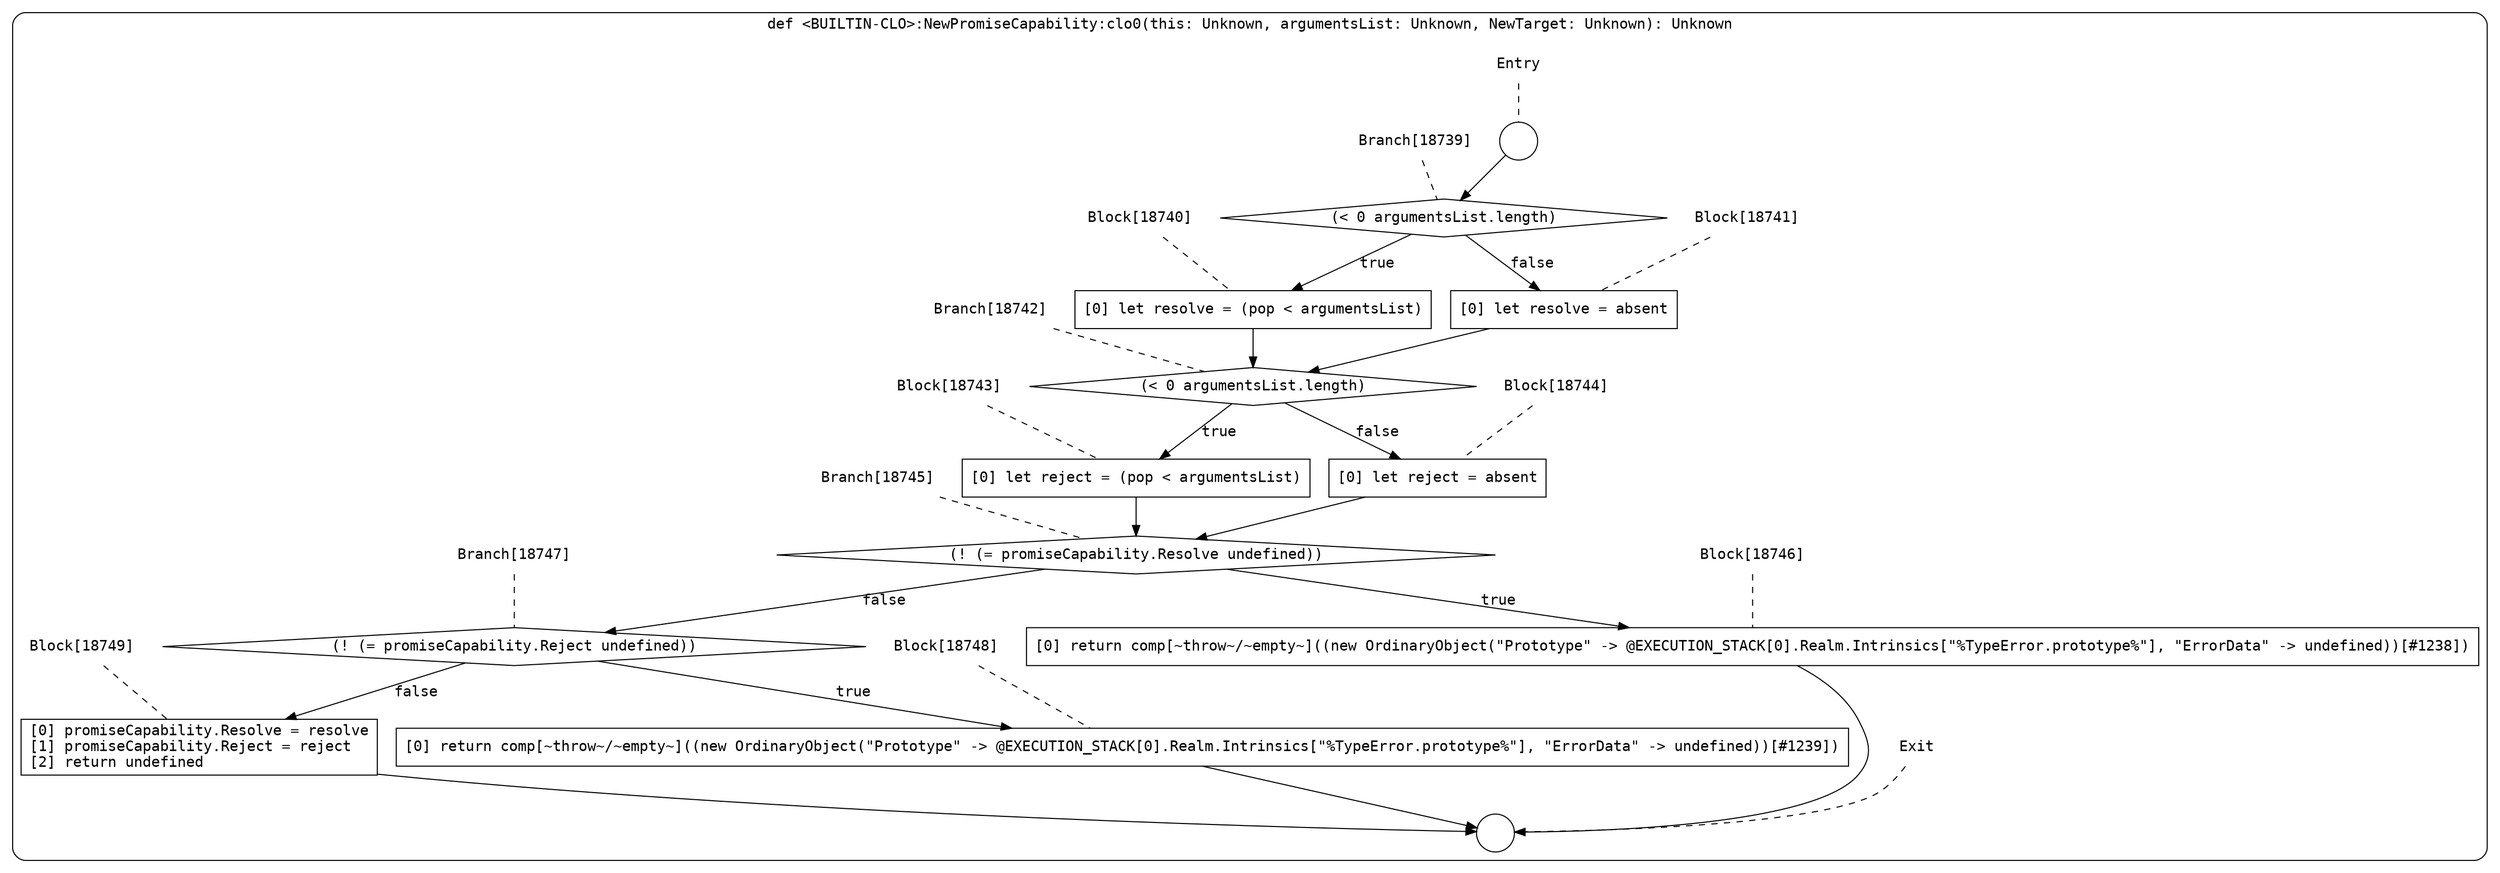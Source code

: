 digraph {
  graph [fontname = "Consolas"]
  node [fontname = "Consolas"]
  edge [fontname = "Consolas"]
  subgraph cluster2571 {
    label = "def <BUILTIN-CLO>:NewPromiseCapability:clo0(this: Unknown, argumentsList: Unknown, NewTarget: Unknown): Unknown"
    style = rounded
    cluster2571_entry_name [shape=none, label=<<font color="black">Entry</font>>]
    cluster2571_entry_name -> cluster2571_entry [arrowhead=none, color="black", style=dashed]
    cluster2571_entry [shape=circle label=" " color="black" fillcolor="white" style=filled]
    cluster2571_entry -> node18739 [color="black"]
    cluster2571_exit_name [shape=none, label=<<font color="black">Exit</font>>]
    cluster2571_exit_name -> cluster2571_exit [arrowhead=none, color="black", style=dashed]
    cluster2571_exit [shape=circle label=" " color="black" fillcolor="white" style=filled]
    node18739_name [shape=none, label=<<font color="black">Branch[18739]</font>>]
    node18739_name -> node18739 [arrowhead=none, color="black", style=dashed]
    node18739 [shape=diamond, label=<<font color="black">(&lt; 0 argumentsList.length)</font>> color="black" fillcolor="white", style=filled]
    node18739 -> node18740 [label=<<font color="black">true</font>> color="black"]
    node18739 -> node18741 [label=<<font color="black">false</font>> color="black"]
    node18740_name [shape=none, label=<<font color="black">Block[18740]</font>>]
    node18740_name -> node18740 [arrowhead=none, color="black", style=dashed]
    node18740 [shape=box, label=<<font color="black">[0] let resolve = (pop &lt; argumentsList)<BR ALIGN="LEFT"/></font>> color="black" fillcolor="white", style=filled]
    node18740 -> node18742 [color="black"]
    node18741_name [shape=none, label=<<font color="black">Block[18741]</font>>]
    node18741_name -> node18741 [arrowhead=none, color="black", style=dashed]
    node18741 [shape=box, label=<<font color="black">[0] let resolve = absent<BR ALIGN="LEFT"/></font>> color="black" fillcolor="white", style=filled]
    node18741 -> node18742 [color="black"]
    node18742_name [shape=none, label=<<font color="black">Branch[18742]</font>>]
    node18742_name -> node18742 [arrowhead=none, color="black", style=dashed]
    node18742 [shape=diamond, label=<<font color="black">(&lt; 0 argumentsList.length)</font>> color="black" fillcolor="white", style=filled]
    node18742 -> node18743 [label=<<font color="black">true</font>> color="black"]
    node18742 -> node18744 [label=<<font color="black">false</font>> color="black"]
    node18743_name [shape=none, label=<<font color="black">Block[18743]</font>>]
    node18743_name -> node18743 [arrowhead=none, color="black", style=dashed]
    node18743 [shape=box, label=<<font color="black">[0] let reject = (pop &lt; argumentsList)<BR ALIGN="LEFT"/></font>> color="black" fillcolor="white", style=filled]
    node18743 -> node18745 [color="black"]
    node18744_name [shape=none, label=<<font color="black">Block[18744]</font>>]
    node18744_name -> node18744 [arrowhead=none, color="black", style=dashed]
    node18744 [shape=box, label=<<font color="black">[0] let reject = absent<BR ALIGN="LEFT"/></font>> color="black" fillcolor="white", style=filled]
    node18744 -> node18745 [color="black"]
    node18745_name [shape=none, label=<<font color="black">Branch[18745]</font>>]
    node18745_name -> node18745 [arrowhead=none, color="black", style=dashed]
    node18745 [shape=diamond, label=<<font color="black">(! (= promiseCapability.Resolve undefined))</font>> color="black" fillcolor="white", style=filled]
    node18745 -> node18746 [label=<<font color="black">true</font>> color="black"]
    node18745 -> node18747 [label=<<font color="black">false</font>> color="black"]
    node18746_name [shape=none, label=<<font color="black">Block[18746]</font>>]
    node18746_name -> node18746 [arrowhead=none, color="black", style=dashed]
    node18746 [shape=box, label=<<font color="black">[0] return comp[~throw~/~empty~]((new OrdinaryObject(&quot;Prototype&quot; -&gt; @EXECUTION_STACK[0].Realm.Intrinsics[&quot;%TypeError.prototype%&quot;], &quot;ErrorData&quot; -&gt; undefined))[#1238])<BR ALIGN="LEFT"/></font>> color="black" fillcolor="white", style=filled]
    node18746 -> cluster2571_exit [color="black"]
    node18747_name [shape=none, label=<<font color="black">Branch[18747]</font>>]
    node18747_name -> node18747 [arrowhead=none, color="black", style=dashed]
    node18747 [shape=diamond, label=<<font color="black">(! (= promiseCapability.Reject undefined))</font>> color="black" fillcolor="white", style=filled]
    node18747 -> node18748 [label=<<font color="black">true</font>> color="black"]
    node18747 -> node18749 [label=<<font color="black">false</font>> color="black"]
    node18748_name [shape=none, label=<<font color="black">Block[18748]</font>>]
    node18748_name -> node18748 [arrowhead=none, color="black", style=dashed]
    node18748 [shape=box, label=<<font color="black">[0] return comp[~throw~/~empty~]((new OrdinaryObject(&quot;Prototype&quot; -&gt; @EXECUTION_STACK[0].Realm.Intrinsics[&quot;%TypeError.prototype%&quot;], &quot;ErrorData&quot; -&gt; undefined))[#1239])<BR ALIGN="LEFT"/></font>> color="black" fillcolor="white", style=filled]
    node18748 -> cluster2571_exit [color="black"]
    node18749_name [shape=none, label=<<font color="black">Block[18749]</font>>]
    node18749_name -> node18749 [arrowhead=none, color="black", style=dashed]
    node18749 [shape=box, label=<<font color="black">[0] promiseCapability.Resolve = resolve<BR ALIGN="LEFT"/>[1] promiseCapability.Reject = reject<BR ALIGN="LEFT"/>[2] return undefined<BR ALIGN="LEFT"/></font>> color="black" fillcolor="white", style=filled]
    node18749 -> cluster2571_exit [color="black"]
  }
}